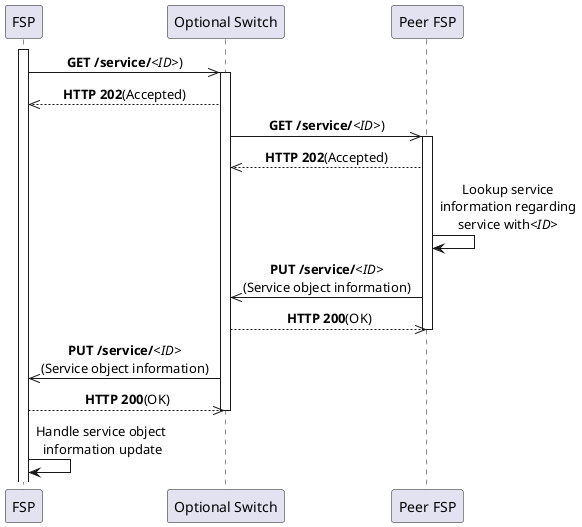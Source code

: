 /'*****
 License
 --------------
 Copyright © 2017 Bill & Melinda Gates Foundation
 The Mojaloop files are made available by the Bill & Melinda Gates Foundation under the Apache License, Version 2.0 (the "License") and you may not use these files except in compliance with the License. You may obtain a copy of the License at
 http://www.apache.org/licenses/LICENSE-2.0
 Unless required by applicable law or agreed to in writing, the Mojaloop files are distributed on an "AS IS" BASIS, WITHOUT WARRANTIES OR CONDITIONS OF ANY KIND, either express or implied. See the License for the specific language governing permissions and limitations under the License.
 Contributors
 --------------
 This is the official list of the Mojaloop project contributors for this file.
 Names of the original copyright holders (individuals or organizations)
 should be listed with a '*' in the first column. People who have
 contributed from an organization can be listed under the organization
 that actually holds the copyright for their contributions (see the
 Gates Foundation organization for an example). Those individuals should have
 their names indented and be marked with a '-'. Email address can be added
 optionally within square brackets <email>.
 * Gates Foundation
 - Name Surname <name.surname@gatesfoundation.com>

 * Henk Kodde <henk.kodde@modusbox.com>
 --------------
 ******'/

@startuml
' declare skinparam
skinparam sequenceMessageAlign center

' declare title
' title HTTP GET call flow

' Actor Keys:
' participant - FSP or Switch

' declare actors
participant "FSP" as FSP
participant "Optional Switch" as OPTSWITCH
participant "Peer FSP" as PEERFSP

' start flow

activate FSP
FSP ->> OPTSWITCH: **GET /service/**//<ID>//)
activate OPTSWITCH
FSP <<-- OPTSWITCH: **HTTP 202**(Accepted)
OPTSWITCH ->> PEERFSP: **GET /service/**//<ID>//)
activate PEERFSP
OPTSWITCH <<-- PEERFSP: **HTTP 202**(Accepted)
PEERFSP -> PEERFSP: Lookup service\ninformation regarding\nservice with//<ID>//
OPTSWITCH <<- PEERFSP: **PUT /service/**//<ID>//\n(Service object information)
OPTSWITCH -->> PEERFSP: **HTTP 200**(OK)
deactivate PEERFSP
FSP <<- OPTSWITCH: **PUT /service/**//<ID>//\n(Service object information)
FSP -->> OPTSWITCH: **HTTP 200**(OK)
deactivate OPTSWITCH
FSP -> FSP: Handle service object\n information update
' deactivate FSP
@enduml
